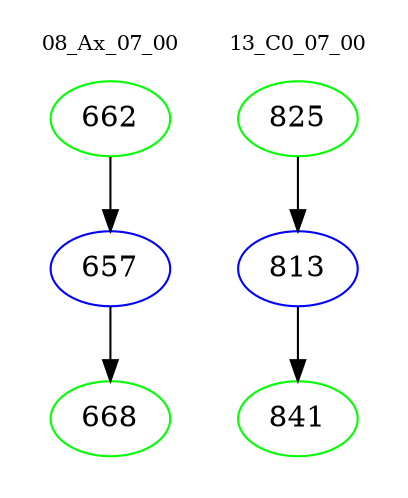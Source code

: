 digraph{
subgraph cluster_0 {
color = white
label = "08_Ax_07_00";
fontsize=10;
T0_662 [label="662", color="green"]
T0_662 -> T0_657 [color="black"]
T0_657 [label="657", color="blue"]
T0_657 -> T0_668 [color="black"]
T0_668 [label="668", color="green"]
}
subgraph cluster_1 {
color = white
label = "13_C0_07_00";
fontsize=10;
T1_825 [label="825", color="green"]
T1_825 -> T1_813 [color="black"]
T1_813 [label="813", color="blue"]
T1_813 -> T1_841 [color="black"]
T1_841 [label="841", color="green"]
}
}
